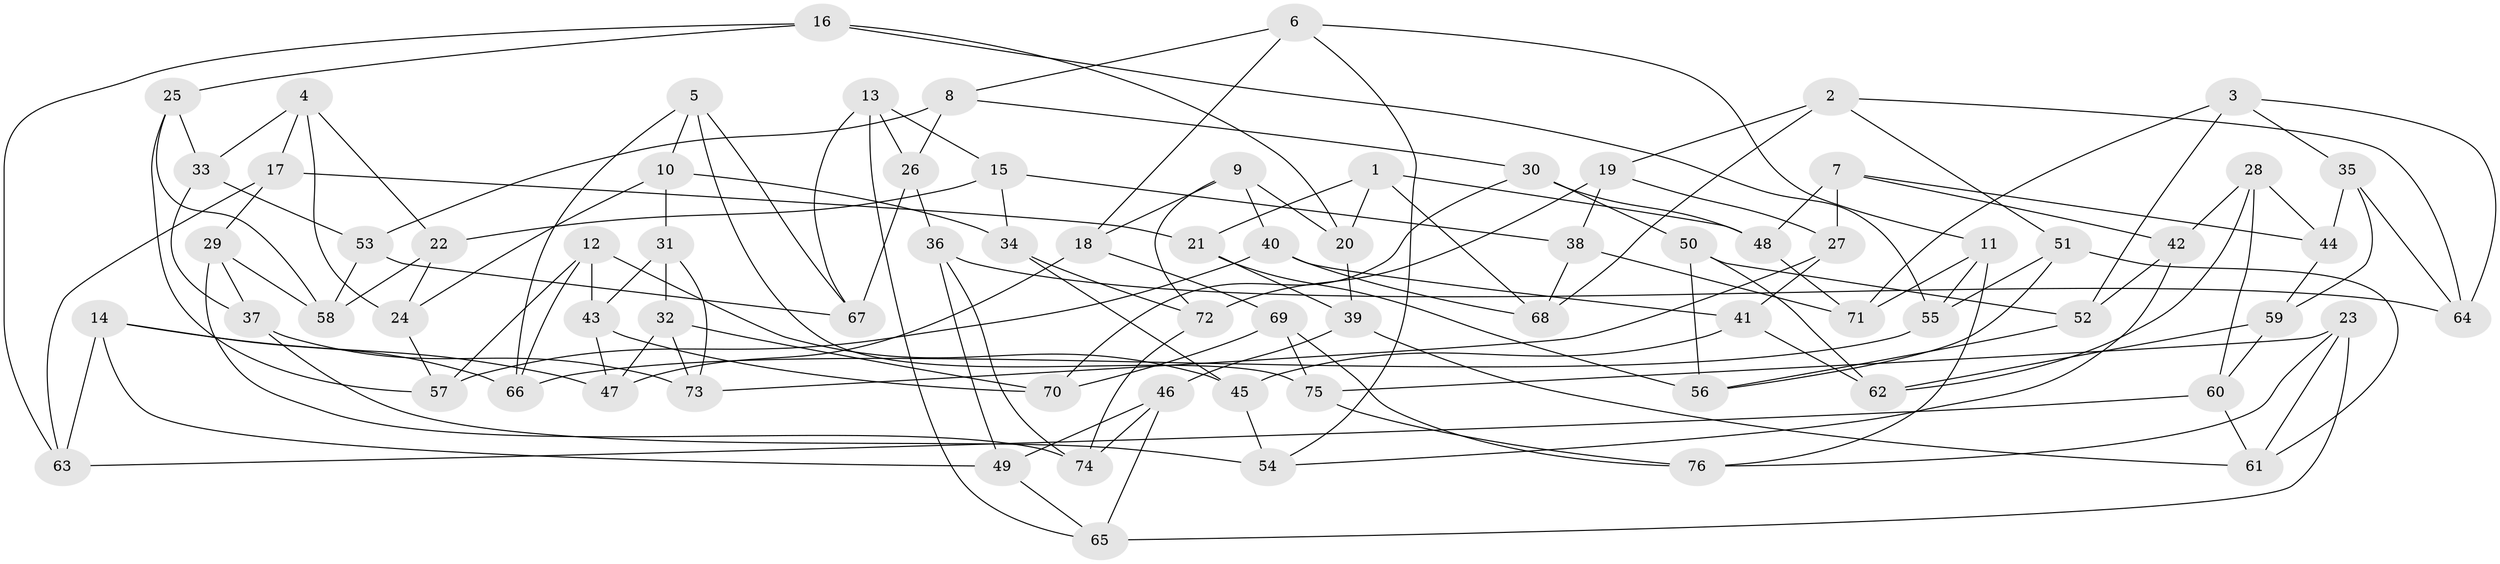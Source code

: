 // coarse degree distribution, {4: 0.4, 5: 0.17777777777777778, 3: 0.3111111111111111, 2: 0.022222222222222223, 6: 0.022222222222222223, 8: 0.022222222222222223, 7: 0.022222222222222223, 15: 0.022222222222222223}
// Generated by graph-tools (version 1.1) at 2025/03/03/04/25 22:03:53]
// undirected, 76 vertices, 152 edges
graph export_dot {
graph [start="1"]
  node [color=gray90,style=filled];
  1;
  2;
  3;
  4;
  5;
  6;
  7;
  8;
  9;
  10;
  11;
  12;
  13;
  14;
  15;
  16;
  17;
  18;
  19;
  20;
  21;
  22;
  23;
  24;
  25;
  26;
  27;
  28;
  29;
  30;
  31;
  32;
  33;
  34;
  35;
  36;
  37;
  38;
  39;
  40;
  41;
  42;
  43;
  44;
  45;
  46;
  47;
  48;
  49;
  50;
  51;
  52;
  53;
  54;
  55;
  56;
  57;
  58;
  59;
  60;
  61;
  62;
  63;
  64;
  65;
  66;
  67;
  68;
  69;
  70;
  71;
  72;
  73;
  74;
  75;
  76;
  1 -- 20;
  1 -- 48;
  1 -- 68;
  1 -- 21;
  2 -- 64;
  2 -- 51;
  2 -- 19;
  2 -- 68;
  3 -- 52;
  3 -- 71;
  3 -- 35;
  3 -- 64;
  4 -- 17;
  4 -- 33;
  4 -- 24;
  4 -- 22;
  5 -- 66;
  5 -- 75;
  5 -- 10;
  5 -- 67;
  6 -- 54;
  6 -- 8;
  6 -- 11;
  6 -- 18;
  7 -- 44;
  7 -- 42;
  7 -- 48;
  7 -- 27;
  8 -- 30;
  8 -- 26;
  8 -- 53;
  9 -- 18;
  9 -- 20;
  9 -- 40;
  9 -- 72;
  10 -- 24;
  10 -- 31;
  10 -- 34;
  11 -- 76;
  11 -- 71;
  11 -- 55;
  12 -- 66;
  12 -- 57;
  12 -- 45;
  12 -- 43;
  13 -- 26;
  13 -- 15;
  13 -- 65;
  13 -- 67;
  14 -- 47;
  14 -- 63;
  14 -- 66;
  14 -- 49;
  15 -- 34;
  15 -- 22;
  15 -- 38;
  16 -- 55;
  16 -- 20;
  16 -- 25;
  16 -- 63;
  17 -- 29;
  17 -- 63;
  17 -- 21;
  18 -- 47;
  18 -- 69;
  19 -- 72;
  19 -- 27;
  19 -- 38;
  20 -- 39;
  21 -- 39;
  21 -- 56;
  22 -- 24;
  22 -- 58;
  23 -- 61;
  23 -- 75;
  23 -- 65;
  23 -- 76;
  24 -- 57;
  25 -- 58;
  25 -- 57;
  25 -- 33;
  26 -- 36;
  26 -- 67;
  27 -- 73;
  27 -- 41;
  28 -- 62;
  28 -- 42;
  28 -- 44;
  28 -- 60;
  29 -- 37;
  29 -- 74;
  29 -- 58;
  30 -- 70;
  30 -- 50;
  30 -- 48;
  31 -- 73;
  31 -- 32;
  31 -- 43;
  32 -- 73;
  32 -- 47;
  32 -- 70;
  33 -- 37;
  33 -- 53;
  34 -- 72;
  34 -- 45;
  35 -- 59;
  35 -- 44;
  35 -- 64;
  36 -- 49;
  36 -- 74;
  36 -- 64;
  37 -- 54;
  37 -- 73;
  38 -- 71;
  38 -- 68;
  39 -- 61;
  39 -- 46;
  40 -- 57;
  40 -- 68;
  40 -- 41;
  41 -- 62;
  41 -- 45;
  42 -- 52;
  42 -- 54;
  43 -- 47;
  43 -- 70;
  44 -- 59;
  45 -- 54;
  46 -- 65;
  46 -- 74;
  46 -- 49;
  48 -- 71;
  49 -- 65;
  50 -- 56;
  50 -- 62;
  50 -- 52;
  51 -- 56;
  51 -- 55;
  51 -- 61;
  52 -- 56;
  53 -- 67;
  53 -- 58;
  55 -- 66;
  59 -- 60;
  59 -- 62;
  60 -- 63;
  60 -- 61;
  69 -- 70;
  69 -- 75;
  69 -- 76;
  72 -- 74;
  75 -- 76;
}
